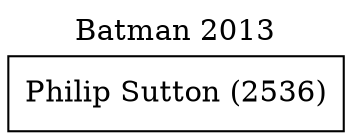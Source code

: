 // House preference flow
digraph "Philip Sutton (2536)_Batman_2013" {
	graph [label="Batman 2013" labelloc=t mclimit=10]
	node [shape=box]
	"Philip Sutton (2536)" [label="Philip Sutton (2536)
"]
}
